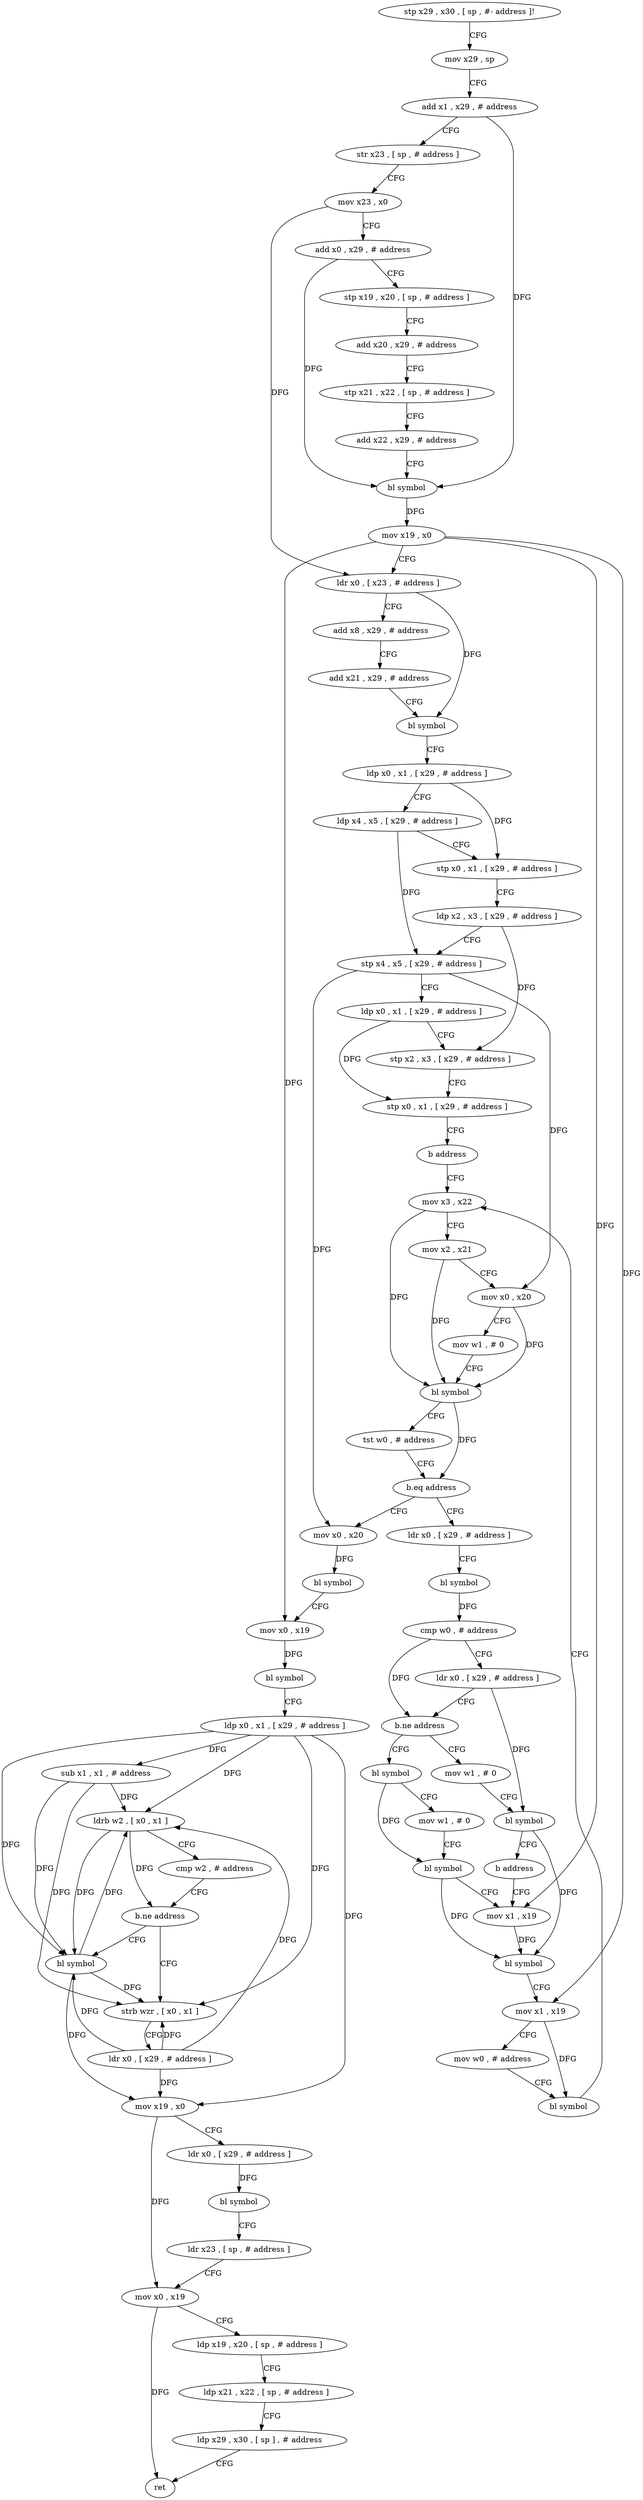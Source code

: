 digraph "func" {
"86728" [label = "stp x29 , x30 , [ sp , #- address ]!" ]
"86732" [label = "mov x29 , sp" ]
"86736" [label = "add x1 , x29 , # address" ]
"86740" [label = "str x23 , [ sp , # address ]" ]
"86744" [label = "mov x23 , x0" ]
"86748" [label = "add x0 , x29 , # address" ]
"86752" [label = "stp x19 , x20 , [ sp , # address ]" ]
"86756" [label = "add x20 , x29 , # address" ]
"86760" [label = "stp x21 , x22 , [ sp , # address ]" ]
"86764" [label = "add x22 , x29 , # address" ]
"86768" [label = "bl symbol" ]
"86772" [label = "mov x19 , x0" ]
"86776" [label = "ldr x0 , [ x23 , # address ]" ]
"86780" [label = "add x8 , x29 , # address" ]
"86784" [label = "add x21 , x29 , # address" ]
"86788" [label = "bl symbol" ]
"86792" [label = "ldp x0 , x1 , [ x29 , # address ]" ]
"86796" [label = "ldp x4 , x5 , [ x29 , # address ]" ]
"86800" [label = "stp x0 , x1 , [ x29 , # address ]" ]
"86804" [label = "ldp x2 , x3 , [ x29 , # address ]" ]
"86808" [label = "stp x4 , x5 , [ x29 , # address ]" ]
"86812" [label = "ldp x0 , x1 , [ x29 , # address ]" ]
"86816" [label = "stp x2 , x3 , [ x29 , # address ]" ]
"86820" [label = "stp x0 , x1 , [ x29 , # address ]" ]
"86824" [label = "b address" ]
"86864" [label = "mov x3 , x22" ]
"86868" [label = "mov x2 , x21" ]
"86872" [label = "mov x0 , x20" ]
"86876" [label = "mov w1 , # 0" ]
"86880" [label = "bl symbol" ]
"86884" [label = "tst w0 , # address" ]
"86888" [label = "b.eq address" ]
"86928" [label = "mov x0 , x20" ]
"86892" [label = "ldr x0 , [ x29 , # address ]" ]
"86932" [label = "bl symbol" ]
"86936" [label = "mov x0 , x19" ]
"86940" [label = "bl symbol" ]
"86944" [label = "ldp x0 , x1 , [ x29 , # address ]" ]
"86948" [label = "sub x1 , x1 , # address" ]
"86952" [label = "ldrb w2 , [ x0 , x1 ]" ]
"86956" [label = "cmp w2 , # address" ]
"86960" [label = "b.ne address" ]
"86972" [label = "bl symbol" ]
"86964" [label = "strb wzr , [ x0 , x1 ]" ]
"86896" [label = "bl symbol" ]
"86900" [label = "cmp w0 , # address" ]
"86904" [label = "ldr x0 , [ x29 , # address ]" ]
"86908" [label = "b.ne address" ]
"86832" [label = "bl symbol" ]
"86912" [label = "mov w1 , # 0" ]
"86976" [label = "mov x19 , x0" ]
"86980" [label = "ldr x0 , [ x29 , # address ]" ]
"86984" [label = "bl symbol" ]
"86988" [label = "ldr x23 , [ sp , # address ]" ]
"86992" [label = "mov x0 , x19" ]
"86996" [label = "ldp x19 , x20 , [ sp , # address ]" ]
"87000" [label = "ldp x21 , x22 , [ sp , # address ]" ]
"87004" [label = "ldp x29 , x30 , [ sp ] , # address" ]
"87008" [label = "ret" ]
"86968" [label = "ldr x0 , [ x29 , # address ]" ]
"86836" [label = "mov w1 , # 0" ]
"86840" [label = "bl symbol" ]
"86844" [label = "mov x1 , x19" ]
"86916" [label = "bl symbol" ]
"86920" [label = "b address" ]
"86848" [label = "bl symbol" ]
"86852" [label = "mov x1 , x19" ]
"86856" [label = "mov w0 , # address" ]
"86860" [label = "bl symbol" ]
"86728" -> "86732" [ label = "CFG" ]
"86732" -> "86736" [ label = "CFG" ]
"86736" -> "86740" [ label = "CFG" ]
"86736" -> "86768" [ label = "DFG" ]
"86740" -> "86744" [ label = "CFG" ]
"86744" -> "86748" [ label = "CFG" ]
"86744" -> "86776" [ label = "DFG" ]
"86748" -> "86752" [ label = "CFG" ]
"86748" -> "86768" [ label = "DFG" ]
"86752" -> "86756" [ label = "CFG" ]
"86756" -> "86760" [ label = "CFG" ]
"86760" -> "86764" [ label = "CFG" ]
"86764" -> "86768" [ label = "CFG" ]
"86768" -> "86772" [ label = "DFG" ]
"86772" -> "86776" [ label = "CFG" ]
"86772" -> "86936" [ label = "DFG" ]
"86772" -> "86844" [ label = "DFG" ]
"86772" -> "86852" [ label = "DFG" ]
"86776" -> "86780" [ label = "CFG" ]
"86776" -> "86788" [ label = "DFG" ]
"86780" -> "86784" [ label = "CFG" ]
"86784" -> "86788" [ label = "CFG" ]
"86788" -> "86792" [ label = "CFG" ]
"86792" -> "86796" [ label = "CFG" ]
"86792" -> "86800" [ label = "DFG" ]
"86796" -> "86800" [ label = "CFG" ]
"86796" -> "86808" [ label = "DFG" ]
"86800" -> "86804" [ label = "CFG" ]
"86804" -> "86808" [ label = "CFG" ]
"86804" -> "86816" [ label = "DFG" ]
"86808" -> "86812" [ label = "CFG" ]
"86808" -> "86872" [ label = "DFG" ]
"86808" -> "86928" [ label = "DFG" ]
"86812" -> "86816" [ label = "CFG" ]
"86812" -> "86820" [ label = "DFG" ]
"86816" -> "86820" [ label = "CFG" ]
"86820" -> "86824" [ label = "CFG" ]
"86824" -> "86864" [ label = "CFG" ]
"86864" -> "86868" [ label = "CFG" ]
"86864" -> "86880" [ label = "DFG" ]
"86868" -> "86872" [ label = "CFG" ]
"86868" -> "86880" [ label = "DFG" ]
"86872" -> "86876" [ label = "CFG" ]
"86872" -> "86880" [ label = "DFG" ]
"86876" -> "86880" [ label = "CFG" ]
"86880" -> "86884" [ label = "CFG" ]
"86880" -> "86888" [ label = "DFG" ]
"86884" -> "86888" [ label = "CFG" ]
"86888" -> "86928" [ label = "CFG" ]
"86888" -> "86892" [ label = "CFG" ]
"86928" -> "86932" [ label = "DFG" ]
"86892" -> "86896" [ label = "CFG" ]
"86932" -> "86936" [ label = "CFG" ]
"86936" -> "86940" [ label = "DFG" ]
"86940" -> "86944" [ label = "CFG" ]
"86944" -> "86948" [ label = "DFG" ]
"86944" -> "86952" [ label = "DFG" ]
"86944" -> "86972" [ label = "DFG" ]
"86944" -> "86976" [ label = "DFG" ]
"86944" -> "86964" [ label = "DFG" ]
"86948" -> "86952" [ label = "DFG" ]
"86948" -> "86972" [ label = "DFG" ]
"86948" -> "86964" [ label = "DFG" ]
"86952" -> "86956" [ label = "CFG" ]
"86952" -> "86960" [ label = "DFG" ]
"86952" -> "86972" [ label = "DFG" ]
"86956" -> "86960" [ label = "CFG" ]
"86960" -> "86972" [ label = "CFG" ]
"86960" -> "86964" [ label = "CFG" ]
"86972" -> "86976" [ label = "DFG" ]
"86972" -> "86952" [ label = "DFG" ]
"86972" -> "86964" [ label = "DFG" ]
"86964" -> "86968" [ label = "CFG" ]
"86896" -> "86900" [ label = "DFG" ]
"86900" -> "86904" [ label = "CFG" ]
"86900" -> "86908" [ label = "DFG" ]
"86904" -> "86908" [ label = "CFG" ]
"86904" -> "86916" [ label = "DFG" ]
"86908" -> "86832" [ label = "CFG" ]
"86908" -> "86912" [ label = "CFG" ]
"86832" -> "86836" [ label = "CFG" ]
"86832" -> "86840" [ label = "DFG" ]
"86912" -> "86916" [ label = "CFG" ]
"86976" -> "86980" [ label = "CFG" ]
"86976" -> "86992" [ label = "DFG" ]
"86980" -> "86984" [ label = "DFG" ]
"86984" -> "86988" [ label = "CFG" ]
"86988" -> "86992" [ label = "CFG" ]
"86992" -> "86996" [ label = "CFG" ]
"86992" -> "87008" [ label = "DFG" ]
"86996" -> "87000" [ label = "CFG" ]
"87000" -> "87004" [ label = "CFG" ]
"87004" -> "87008" [ label = "CFG" ]
"86968" -> "86972" [ label = "DFG" ]
"86968" -> "86976" [ label = "DFG" ]
"86968" -> "86952" [ label = "DFG" ]
"86968" -> "86964" [ label = "DFG" ]
"86836" -> "86840" [ label = "CFG" ]
"86840" -> "86844" [ label = "CFG" ]
"86840" -> "86848" [ label = "DFG" ]
"86844" -> "86848" [ label = "DFG" ]
"86916" -> "86920" [ label = "CFG" ]
"86916" -> "86848" [ label = "DFG" ]
"86920" -> "86844" [ label = "CFG" ]
"86848" -> "86852" [ label = "CFG" ]
"86852" -> "86856" [ label = "CFG" ]
"86852" -> "86860" [ label = "DFG" ]
"86856" -> "86860" [ label = "CFG" ]
"86860" -> "86864" [ label = "CFG" ]
}
